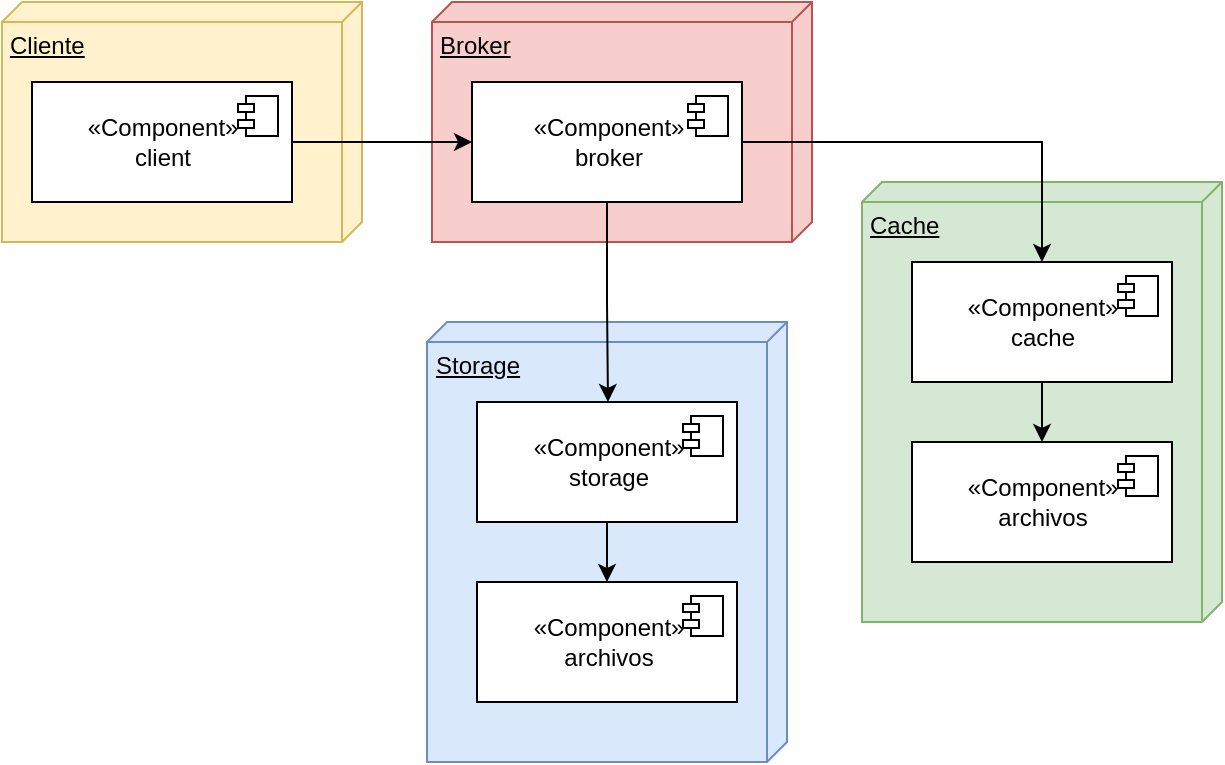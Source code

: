 <mxfile version="14.5.1" type="device" pages="3"><diagram id="8TX4p7atKp1qSiID9qYC" name="despliegue"><mxGraphModel dx="1420" dy="834" grid="1" gridSize="10" guides="1" tooltips="1" connect="1" arrows="1" fold="1" page="1" pageScale="1" pageWidth="850" pageHeight="1100" math="0" shadow="0"><root><mxCell id="XJRISN_2SwiGj17ay7-N-0"/><mxCell id="XJRISN_2SwiGj17ay7-N-1" parent="XJRISN_2SwiGj17ay7-N-0"/><mxCell id="6Hz3GxxloaSMe2XGLkPI-1" value="Cliente" style="verticalAlign=top;align=left;spacingTop=8;spacingLeft=2;spacingRight=12;shape=cube;size=10;direction=south;fontStyle=4;html=1;fillColor=#fff2cc;strokeColor=#d6b656;" parent="XJRISN_2SwiGj17ay7-N-1" vertex="1"><mxGeometry x="100" y="340" width="180" height="120" as="geometry"/></mxCell><mxCell id="6Hz3GxxloaSMe2XGLkPI-0" value="Broker" style="verticalAlign=top;align=left;spacingTop=8;spacingLeft=2;spacingRight=12;shape=cube;size=10;direction=south;fontStyle=4;html=1;fillColor=#f8cecc;strokeColor=#b85450;" parent="XJRISN_2SwiGj17ay7-N-1" vertex="1"><mxGeometry x="315" y="340" width="190" height="120" as="geometry"/></mxCell><mxCell id="V1Ts3zlfwZA3WVrB23fY-16" value="Storage" style="verticalAlign=top;align=left;spacingTop=8;spacingLeft=2;spacingRight=12;shape=cube;size=10;direction=south;fontStyle=4;html=1;fillColor=#dae8fc;strokeColor=#6c8ebf;" parent="XJRISN_2SwiGj17ay7-N-1" vertex="1"><mxGeometry x="312.5" y="500" width="180" height="220" as="geometry"/></mxCell><mxCell id="6Hz3GxxloaSMe2XGLkPI-3" value="Cache" style="verticalAlign=top;align=left;spacingTop=8;spacingLeft=2;spacingRight=12;shape=cube;size=10;direction=south;fontStyle=4;html=1;fillColor=#d5e8d4;strokeColor=#82b366;" parent="XJRISN_2SwiGj17ay7-N-1" vertex="1"><mxGeometry x="530" y="430" width="180" height="220" as="geometry"/></mxCell><mxCell id="V1Ts3zlfwZA3WVrB23fY-4" style="edgeStyle=orthogonalEdgeStyle;rounded=0;orthogonalLoop=1;jettySize=auto;html=1;" parent="XJRISN_2SwiGj17ay7-N-1" source="V1Ts3zlfwZA3WVrB23fY-0" target="V1Ts3zlfwZA3WVrB23fY-5" edge="1"><mxGeometry relative="1" as="geometry"><mxPoint x="640" y="500" as="targetPoint"/><Array as="points"><mxPoint x="620" y="410"/></Array></mxGeometry></mxCell><mxCell id="V1Ts3zlfwZA3WVrB23fY-22" style="edgeStyle=orthogonalEdgeStyle;rounded=0;orthogonalLoop=1;jettySize=auto;html=1;" parent="XJRISN_2SwiGj17ay7-N-1" source="V1Ts3zlfwZA3WVrB23fY-0" target="V1Ts3zlfwZA3WVrB23fY-17" edge="1"><mxGeometry relative="1" as="geometry"><Array as="points"><mxPoint x="403" y="490"/><mxPoint x="403" y="490"/></Array></mxGeometry></mxCell><mxCell id="V1Ts3zlfwZA3WVrB23fY-0" value="«Component»&lt;br&gt;broker" style="html=1;dropTarget=0;" parent="XJRISN_2SwiGj17ay7-N-1" vertex="1"><mxGeometry x="335" y="380" width="135" height="60" as="geometry"/></mxCell><mxCell id="V1Ts3zlfwZA3WVrB23fY-1" value="" style="shape=module;jettyWidth=8;jettyHeight=4;" parent="V1Ts3zlfwZA3WVrB23fY-0" vertex="1"><mxGeometry x="1" width="20" height="20" relative="1" as="geometry"><mxPoint x="-27" y="7" as="offset"/></mxGeometry></mxCell><mxCell id="V1Ts3zlfwZA3WVrB23fY-29" style="edgeStyle=orthogonalEdgeStyle;rounded=0;orthogonalLoop=1;jettySize=auto;html=1;" parent="XJRISN_2SwiGj17ay7-N-1" source="V1Ts3zlfwZA3WVrB23fY-5" target="V1Ts3zlfwZA3WVrB23fY-9" edge="1"><mxGeometry relative="1" as="geometry"><Array as="points"><mxPoint x="620" y="550"/><mxPoint x="620" y="550"/></Array></mxGeometry></mxCell><mxCell id="V1Ts3zlfwZA3WVrB23fY-5" value="«Component»&lt;br&gt;cache" style="html=1;dropTarget=0;" parent="XJRISN_2SwiGj17ay7-N-1" vertex="1"><mxGeometry x="555" y="470" width="130" height="60" as="geometry"/></mxCell><mxCell id="V1Ts3zlfwZA3WVrB23fY-6" value="" style="shape=module;jettyWidth=8;jettyHeight=4;" parent="V1Ts3zlfwZA3WVrB23fY-5" vertex="1"><mxGeometry x="1" width="20" height="20" relative="1" as="geometry"><mxPoint x="-27" y="7" as="offset"/></mxGeometry></mxCell><mxCell id="V1Ts3zlfwZA3WVrB23fY-9" value="«Component»&lt;br&gt;archivos" style="html=1;dropTarget=0;" parent="XJRISN_2SwiGj17ay7-N-1" vertex="1"><mxGeometry x="555" y="560" width="130" height="60" as="geometry"/></mxCell><mxCell id="V1Ts3zlfwZA3WVrB23fY-10" value="" style="shape=module;jettyWidth=8;jettyHeight=4;" parent="V1Ts3zlfwZA3WVrB23fY-9" vertex="1"><mxGeometry x="1" width="20" height="20" relative="1" as="geometry"><mxPoint x="-27" y="7" as="offset"/></mxGeometry></mxCell><mxCell id="V1Ts3zlfwZA3WVrB23fY-30" style="edgeStyle=orthogonalEdgeStyle;rounded=0;orthogonalLoop=1;jettySize=auto;html=1;" parent="XJRISN_2SwiGj17ay7-N-1" source="V1Ts3zlfwZA3WVrB23fY-17" target="V1Ts3zlfwZA3WVrB23fY-19" edge="1"><mxGeometry relative="1" as="geometry"><Array as="points"><mxPoint x="402.5" y="610"/><mxPoint x="402.5" y="610"/></Array></mxGeometry></mxCell><mxCell id="V1Ts3zlfwZA3WVrB23fY-17" value="«Component»&lt;br&gt;storage" style="html=1;dropTarget=0;" parent="XJRISN_2SwiGj17ay7-N-1" vertex="1"><mxGeometry x="337.5" y="540" width="130" height="60" as="geometry"/></mxCell><mxCell id="V1Ts3zlfwZA3WVrB23fY-18" value="" style="shape=module;jettyWidth=8;jettyHeight=4;" parent="V1Ts3zlfwZA3WVrB23fY-17" vertex="1"><mxGeometry x="1" width="20" height="20" relative="1" as="geometry"><mxPoint x="-27" y="7" as="offset"/></mxGeometry></mxCell><mxCell id="V1Ts3zlfwZA3WVrB23fY-19" value="«Component»&lt;br&gt;archivos" style="html=1;dropTarget=0;" parent="XJRISN_2SwiGj17ay7-N-1" vertex="1"><mxGeometry x="337.5" y="630" width="130" height="60" as="geometry"/></mxCell><mxCell id="V1Ts3zlfwZA3WVrB23fY-20" value="" style="shape=module;jettyWidth=8;jettyHeight=4;" parent="V1Ts3zlfwZA3WVrB23fY-19" vertex="1"><mxGeometry x="1" width="20" height="20" relative="1" as="geometry"><mxPoint x="-27" y="7" as="offset"/></mxGeometry></mxCell><mxCell id="V1Ts3zlfwZA3WVrB23fY-27" style="edgeStyle=orthogonalEdgeStyle;rounded=0;orthogonalLoop=1;jettySize=auto;html=1;" parent="XJRISN_2SwiGj17ay7-N-1" source="V1Ts3zlfwZA3WVrB23fY-25" target="V1Ts3zlfwZA3WVrB23fY-0" edge="1"><mxGeometry relative="1" as="geometry"><Array as="points"><mxPoint x="310" y="410"/><mxPoint x="310" y="410"/></Array></mxGeometry></mxCell><mxCell id="V1Ts3zlfwZA3WVrB23fY-25" value="«Component»&lt;br&gt;client" style="html=1;dropTarget=0;" parent="XJRISN_2SwiGj17ay7-N-1" vertex="1"><mxGeometry x="115" y="380" width="130" height="60" as="geometry"/></mxCell><mxCell id="V1Ts3zlfwZA3WVrB23fY-26" value="" style="shape=module;jettyWidth=8;jettyHeight=4;" parent="V1Ts3zlfwZA3WVrB23fY-25" vertex="1"><mxGeometry x="1" width="20" height="20" relative="1" as="geometry"><mxPoint x="-27" y="7" as="offset"/></mxGeometry></mxCell></root></mxGraphModel></diagram><diagram id="C5RBs43oDa-KdzZeNtuy" name="clases broker"><mxGraphModel dx="1420" dy="834" grid="1" gridSize="10" guides="1" tooltips="1" connect="1" arrows="1" fold="1" page="1" pageScale="1" pageWidth="827" pageHeight="1169" math="0" shadow="0"><root><mxCell id="WIyWlLk6GJQsqaUBKTNV-0"/><mxCell id="WIyWlLk6GJQsqaUBKTNV-1" parent="WIyWlLk6GJQsqaUBKTNV-0"/><mxCell id="9_9GQkjDegEvH9VTMbqd-5" style="edgeStyle=orthogonalEdgeStyle;rounded=0;orthogonalLoop=1;jettySize=auto;html=1;" parent="WIyWlLk6GJQsqaUBKTNV-1" source="vIc7xj4rk2cnjZC17Q60-1" target="OVAOzkoWuikx6KJuzb7N-18" edge="1"><mxGeometry relative="1" as="geometry"><mxPoint x="220.034" y="250" as="targetPoint"/><Array as="points"/></mxGeometry></mxCell><mxCell id="OVAOzkoWuikx6KJuzb7N-24" value="*" style="edgeLabel;html=1;align=center;verticalAlign=middle;resizable=0;points=[];" parent="9_9GQkjDegEvH9VTMbqd-5" vertex="1" connectable="0"><mxGeometry x="0.689" y="1" relative="1" as="geometry"><mxPoint x="-1" y="-7.37" as="offset"/></mxGeometry></mxCell><mxCell id="o_60wNgHZYVa5s2dWqQU-4" style="edgeStyle=orthogonalEdgeStyle;rounded=0;orthogonalLoop=1;jettySize=auto;html=1;" parent="WIyWlLk6GJQsqaUBKTNV-1" source="vIc7xj4rk2cnjZC17Q60-1" target="o_60wNgHZYVa5s2dWqQU-0" edge="1"><mxGeometry relative="1" as="geometry"/></mxCell><mxCell id="vIc7xj4rk2cnjZC17Q60-1" value="Broker" style="swimlane;fontStyle=1;align=center;verticalAlign=top;childLayout=stackLayout;horizontal=1;startSize=26;horizontalStack=0;resizeParent=1;resizeParentMax=0;resizeLast=0;collapsible=1;marginBottom=0;" parent="WIyWlLk6GJQsqaUBKTNV-1" vertex="1"><mxGeometry x="130" y="17" width="210" height="112" as="geometry"/></mxCell><mxCell id="vIc7xj4rk2cnjZC17Q60-2" value="+ field: type" style="text;strokeColor=none;fillColor=none;align=left;verticalAlign=top;spacingLeft=4;spacingRight=4;overflow=hidden;rotatable=0;points=[[0,0.5],[1,0.5]];portConstraint=eastwest;" parent="vIc7xj4rk2cnjZC17Q60-1" vertex="1"><mxGeometry y="26" width="210" height="26" as="geometry"/></mxCell><mxCell id="vIc7xj4rk2cnjZC17Q60-3" value="" style="line;strokeWidth=1;fillColor=none;align=left;verticalAlign=middle;spacingTop=-1;spacingLeft=3;spacingRight=3;rotatable=0;labelPosition=right;points=[];portConstraint=eastwest;" parent="vIc7xj4rk2cnjZC17Q60-1" vertex="1"><mxGeometry y="52" width="210" height="8" as="geometry"/></mxCell><mxCell id="vIc7xj4rk2cnjZC17Q60-4" value="+ proveerRecurso(identificador): File" style="text;strokeColor=none;fillColor=none;align=left;verticalAlign=top;spacingLeft=4;spacingRight=4;overflow=hidden;rotatable=0;points=[[0,0.5],[1,0.5]];portConstraint=eastwest;" parent="vIc7xj4rk2cnjZC17Q60-1" vertex="1"><mxGeometry y="60" width="210" height="26" as="geometry"/></mxCell><mxCell id="OVAOzkoWuikx6KJuzb7N-2" value="+ redirigirRecurso(identificador): void" style="text;strokeColor=none;fillColor=none;align=left;verticalAlign=top;spacingLeft=4;spacingRight=4;overflow=hidden;rotatable=0;points=[[0,0.5],[1,0.5]];portConstraint=eastwest;" parent="vIc7xj4rk2cnjZC17Q60-1" vertex="1"><mxGeometry y="86" width="210" height="26" as="geometry"/></mxCell><mxCell id="OVAOzkoWuikx6KJuzb7N-1" style="edgeStyle=orthogonalEdgeStyle;rounded=0;orthogonalLoop=1;jettySize=auto;html=1;startArrow=none;startFill=0;endArrow=classic;endFill=1;" parent="WIyWlLk6GJQsqaUBKTNV-1" source="o_60wNgHZYVa5s2dWqQU-0" target="HFZlMN7AqjBjPOlfmaqc-6" edge="1"><mxGeometry relative="1" as="geometry"/></mxCell><mxCell id="o_60wNgHZYVa5s2dWqQU-0" value="Comunicacion" style="swimlane;fontStyle=1;align=center;verticalAlign=top;childLayout=stackLayout;horizontal=1;startSize=26;horizontalStack=0;resizeParent=1;resizeParentMax=0;resizeLast=0;collapsible=1;marginBottom=0;" parent="WIyWlLk6GJQsqaUBKTNV-1" vertex="1"><mxGeometry x="386" y="30" width="254" height="86" as="geometry"/></mxCell><mxCell id="o_60wNgHZYVa5s2dWqQU-1" value="+ conexiones: list&lt;ReceptorComunicacion&gt;" style="text;strokeColor=none;fillColor=none;align=left;verticalAlign=top;spacingLeft=4;spacingRight=4;overflow=hidden;rotatable=0;points=[[0,0.5],[1,0.5]];portConstraint=eastwest;" parent="o_60wNgHZYVa5s2dWqQU-0" vertex="1"><mxGeometry y="26" width="254" height="26" as="geometry"/></mxCell><mxCell id="o_60wNgHZYVa5s2dWqQU-2" value="" style="line;strokeWidth=1;fillColor=none;align=left;verticalAlign=middle;spacingTop=-1;spacingLeft=3;spacingRight=3;rotatable=0;labelPosition=right;points=[];portConstraint=eastwest;" parent="o_60wNgHZYVa5s2dWqQU-0" vertex="1"><mxGeometry y="52" width="254" height="8" as="geometry"/></mxCell><mxCell id="o_60wNgHZYVa5s2dWqQU-3" value="+ pedirRecurso(identificador): File" style="text;strokeColor=none;fillColor=none;align=left;verticalAlign=top;spacingLeft=4;spacingRight=4;overflow=hidden;rotatable=0;points=[[0,0.5],[1,0.5]];portConstraint=eastwest;" parent="o_60wNgHZYVa5s2dWqQU-0" vertex="1"><mxGeometry y="60" width="254" height="26" as="geometry"/></mxCell><mxCell id="o_60wNgHZYVa5s2dWqQU-10" style="edgeStyle=orthogonalEdgeStyle;rounded=0;orthogonalLoop=1;jettySize=auto;html=1;endArrow=blockThin;endFill=0;" parent="WIyWlLk6GJQsqaUBKTNV-1" source="o_60wNgHZYVa5s2dWqQU-6" target="HFZlMN7AqjBjPOlfmaqc-11" edge="1"><mxGeometry relative="1" as="geometry"><Array as="points"><mxPoint x="850" y="310"/><mxPoint x="850" y="310"/></Array></mxGeometry></mxCell><mxCell id="OVAOzkoWuikx6KJuzb7N-17" style="edgeStyle=orthogonalEdgeStyle;rounded=0;orthogonalLoop=1;jettySize=auto;html=1;startArrow=none;startFill=0;endArrow=classic;endFill=1;" parent="WIyWlLk6GJQsqaUBKTNV-1" source="o_60wNgHZYVa5s2dWqQU-6" target="OVAOzkoWuikx6KJuzb7N-10" edge="1"><mxGeometry relative="1" as="geometry"/></mxCell><mxCell id="OVAOzkoWuikx6KJuzb7N-26" value="*" style="edgeLabel;html=1;align=center;verticalAlign=middle;resizable=0;points=[];" parent="OVAOzkoWuikx6KJuzb7N-17" vertex="1" connectable="0"><mxGeometry x="0.152" y="-1" relative="1" as="geometry"><mxPoint as="offset"/></mxGeometry></mxCell><mxCell id="o_60wNgHZYVa5s2dWqQU-6" value="Cache" style="swimlane;fontStyle=1;align=center;verticalAlign=top;childLayout=stackLayout;horizontal=1;startSize=26;horizontalStack=0;resizeParent=1;resizeParentMax=0;resizeLast=0;collapsible=1;marginBottom=0;" parent="WIyWlLk6GJQsqaUBKTNV-1" vertex="1"><mxGeometry x="840" y="330" width="210" height="86" as="geometry"/></mxCell><mxCell id="o_60wNgHZYVa5s2dWqQU-7" value="+ field: type" style="text;strokeColor=none;fillColor=none;align=left;verticalAlign=top;spacingLeft=4;spacingRight=4;overflow=hidden;rotatable=0;points=[[0,0.5],[1,0.5]];portConstraint=eastwest;" parent="o_60wNgHZYVa5s2dWqQU-6" vertex="1"><mxGeometry y="26" width="210" height="26" as="geometry"/></mxCell><mxCell id="o_60wNgHZYVa5s2dWqQU-8" value="" style="line;strokeWidth=1;fillColor=none;align=left;verticalAlign=middle;spacingTop=-1;spacingLeft=3;spacingRight=3;rotatable=0;labelPosition=right;points=[];portConstraint=eastwest;" parent="o_60wNgHZYVa5s2dWqQU-6" vertex="1"><mxGeometry y="52" width="210" height="8" as="geometry"/></mxCell><mxCell id="o_60wNgHZYVa5s2dWqQU-9" value="+ proveerRecurso(identificador): File" style="text;strokeColor=none;fillColor=none;align=left;verticalAlign=top;spacingLeft=4;spacingRight=4;overflow=hidden;rotatable=0;points=[[0,0.5],[1,0.5]];portConstraint=eastwest;" parent="o_60wNgHZYVa5s2dWqQU-6" vertex="1"><mxGeometry y="60" width="210" height="26" as="geometry"/></mxCell><mxCell id="HFZlMN7AqjBjPOlfmaqc-4" style="edgeStyle=orthogonalEdgeStyle;rounded=0;orthogonalLoop=1;jettySize=auto;html=1;startArrow=none;startFill=0;endArrow=blockThin;endFill=0;" parent="WIyWlLk6GJQsqaUBKTNV-1" source="HFZlMN7AqjBjPOlfmaqc-0" target="HFZlMN7AqjBjPOlfmaqc-11" edge="1"><mxGeometry relative="1" as="geometry"><Array as="points"><mxPoint x="790" y="310"/><mxPoint x="790" y="310"/></Array></mxGeometry></mxCell><mxCell id="OVAOzkoWuikx6KJuzb7N-16" style="edgeStyle=orthogonalEdgeStyle;rounded=0;orthogonalLoop=1;jettySize=auto;html=1;startArrow=none;startFill=0;endArrow=classic;endFill=1;" parent="WIyWlLk6GJQsqaUBKTNV-1" source="HFZlMN7AqjBjPOlfmaqc-0" target="OVAOzkoWuikx6KJuzb7N-4" edge="1"><mxGeometry relative="1" as="geometry"/></mxCell><mxCell id="OVAOzkoWuikx6KJuzb7N-25" value="*" style="edgeLabel;html=1;align=center;verticalAlign=middle;resizable=0;points=[];" parent="OVAOzkoWuikx6KJuzb7N-16" vertex="1" connectable="0"><mxGeometry x="0.269" relative="1" as="geometry"><mxPoint as="offset"/></mxGeometry></mxCell><mxCell id="HFZlMN7AqjBjPOlfmaqc-0" value="Permanente" style="swimlane;fontStyle=1;align=center;verticalAlign=top;childLayout=stackLayout;horizontal=1;startSize=26;horizontalStack=0;resizeParent=1;resizeParentMax=0;resizeLast=0;collapsible=1;marginBottom=0;" parent="WIyWlLk6GJQsqaUBKTNV-1" vertex="1"><mxGeometry x="590" y="330" width="210" height="86" as="geometry"/></mxCell><mxCell id="HFZlMN7AqjBjPOlfmaqc-1" value="+ field: type" style="text;strokeColor=none;fillColor=none;align=left;verticalAlign=top;spacingLeft=4;spacingRight=4;overflow=hidden;rotatable=0;points=[[0,0.5],[1,0.5]];portConstraint=eastwest;" parent="HFZlMN7AqjBjPOlfmaqc-0" vertex="1"><mxGeometry y="26" width="210" height="26" as="geometry"/></mxCell><mxCell id="HFZlMN7AqjBjPOlfmaqc-2" value="" style="line;strokeWidth=1;fillColor=none;align=left;verticalAlign=middle;spacingTop=-1;spacingLeft=3;spacingRight=3;rotatable=0;labelPosition=right;points=[];portConstraint=eastwest;" parent="HFZlMN7AqjBjPOlfmaqc-0" vertex="1"><mxGeometry y="52" width="210" height="8" as="geometry"/></mxCell><mxCell id="HFZlMN7AqjBjPOlfmaqc-5" value="+ proveerRecurso(identificador): File" style="text;strokeColor=none;fillColor=none;align=left;verticalAlign=top;spacingLeft=4;spacingRight=4;overflow=hidden;rotatable=0;points=[[0,0.5],[1,0.5]];portConstraint=eastwest;" parent="HFZlMN7AqjBjPOlfmaqc-0" vertex="1"><mxGeometry y="60" width="210" height="26" as="geometry"/></mxCell><mxCell id="HFZlMN7AqjBjPOlfmaqc-6" value="ReceptorComunicacion" style="swimlane;fontStyle=1;align=center;verticalAlign=top;childLayout=stackLayout;horizontal=1;startSize=26;horizontalStack=0;resizeParent=1;resizeParentMax=0;resizeLast=0;collapsible=1;marginBottom=0;" parent="WIyWlLk6GJQsqaUBKTNV-1" vertex="1"><mxGeometry x="710" y="30" width="210" height="86" as="geometry"/></mxCell><mxCell id="HFZlMN7AqjBjPOlfmaqc-7" value="+ conexion: ip?" style="text;strokeColor=none;fillColor=none;align=left;verticalAlign=top;spacingLeft=4;spacingRight=4;overflow=hidden;rotatable=0;points=[[0,0.5],[1,0.5]];portConstraint=eastwest;" parent="HFZlMN7AqjBjPOlfmaqc-6" vertex="1"><mxGeometry y="26" width="210" height="26" as="geometry"/></mxCell><mxCell id="HFZlMN7AqjBjPOlfmaqc-9" value="" style="line;strokeWidth=1;fillColor=none;align=left;verticalAlign=middle;spacingTop=-1;spacingLeft=3;spacingRight=3;rotatable=0;labelPosition=right;points=[];portConstraint=eastwest;" parent="HFZlMN7AqjBjPOlfmaqc-6" vertex="1"><mxGeometry y="52" width="210" height="8" as="geometry"/></mxCell><mxCell id="HFZlMN7AqjBjPOlfmaqc-10" value="+ pedirRecurso(identificador): File" style="text;strokeColor=none;fillColor=none;align=left;verticalAlign=top;spacingLeft=4;spacingRight=4;overflow=hidden;rotatable=0;points=[[0,0.5],[1,0.5]];portConstraint=eastwest;" parent="HFZlMN7AqjBjPOlfmaqc-6" vertex="1"><mxGeometry y="60" width="210" height="26" as="geometry"/></mxCell><mxCell id="HFZlMN7AqjBjPOlfmaqc-16" style="edgeStyle=orthogonalEdgeStyle;rounded=0;orthogonalLoop=1;jettySize=auto;html=1;" parent="WIyWlLk6GJQsqaUBKTNV-1" source="HFZlMN7AqjBjPOlfmaqc-11" target="HFZlMN7AqjBjPOlfmaqc-6" edge="1"><mxGeometry relative="1" as="geometry"><Array as="points"><mxPoint x="817" y="170"/><mxPoint x="817" y="170"/></Array></mxGeometry></mxCell><mxCell id="HFZlMN7AqjBjPOlfmaqc-11" value="Almacenamiento" style="swimlane;fontStyle=1;align=center;verticalAlign=top;childLayout=stackLayout;horizontal=1;startSize=26;horizontalStack=0;resizeParent=1;resizeParentMax=0;resizeLast=0;collapsible=1;marginBottom=0;" parent="WIyWlLk6GJQsqaUBKTNV-1" vertex="1"><mxGeometry x="710" y="180" width="210" height="86" as="geometry"/></mxCell><mxCell id="HFZlMN7AqjBjPOlfmaqc-12" value="+ ubicacion: type" style="text;strokeColor=none;fillColor=none;align=left;verticalAlign=top;spacingLeft=4;spacingRight=4;overflow=hidden;rotatable=0;points=[[0,0.5],[1,0.5]];portConstraint=eastwest;" parent="HFZlMN7AqjBjPOlfmaqc-11" vertex="1"><mxGeometry y="26" width="210" height="26" as="geometry"/></mxCell><mxCell id="HFZlMN7AqjBjPOlfmaqc-13" value="" style="line;strokeWidth=1;fillColor=none;align=left;verticalAlign=middle;spacingTop=-1;spacingLeft=3;spacingRight=3;rotatable=0;labelPosition=right;points=[];portConstraint=eastwest;" parent="HFZlMN7AqjBjPOlfmaqc-11" vertex="1"><mxGeometry y="52" width="210" height="8" as="geometry"/></mxCell><mxCell id="HFZlMN7AqjBjPOlfmaqc-14" value="+ proveerRecurso(identificador): File" style="text;strokeColor=none;fillColor=none;align=left;verticalAlign=top;spacingLeft=4;spacingRight=4;overflow=hidden;rotatable=0;points=[[0,0.5],[1,0.5]];portConstraint=eastwest;" parent="HFZlMN7AqjBjPOlfmaqc-11" vertex="1"><mxGeometry y="60" width="210" height="26" as="geometry"/></mxCell><mxCell id="OVAOzkoWuikx6KJuzb7N-4" value="Dato" style="swimlane;fontStyle=1;align=center;verticalAlign=top;childLayout=stackLayout;horizontal=1;startSize=26;horizontalStack=0;resizeParent=1;resizeParentMax=0;resizeLast=0;collapsible=1;marginBottom=0;" parent="WIyWlLk6GJQsqaUBKTNV-1" vertex="1"><mxGeometry x="590" y="460" width="210" height="78" as="geometry"/></mxCell><mxCell id="OVAOzkoWuikx6KJuzb7N-5" value="+ id: number" style="text;strokeColor=none;fillColor=none;align=left;verticalAlign=top;spacingLeft=4;spacingRight=4;overflow=hidden;rotatable=0;points=[[0,0.5],[1,0.5]];portConstraint=eastwest;" parent="OVAOzkoWuikx6KJuzb7N-4" vertex="1"><mxGeometry y="26" width="210" height="26" as="geometry"/></mxCell><mxCell id="OVAOzkoWuikx6KJuzb7N-8" value="+ archivo: File" style="text;strokeColor=none;fillColor=none;align=left;verticalAlign=top;spacingLeft=4;spacingRight=4;overflow=hidden;rotatable=0;points=[[0,0.5],[1,0.5]];portConstraint=eastwest;" parent="OVAOzkoWuikx6KJuzb7N-4" vertex="1"><mxGeometry y="52" width="210" height="26" as="geometry"/></mxCell><mxCell id="OVAOzkoWuikx6KJuzb7N-10" value="Temp" style="swimlane;fontStyle=1;align=center;verticalAlign=top;childLayout=stackLayout;horizontal=1;startSize=26;horizontalStack=0;resizeParent=1;resizeParentMax=0;resizeLast=0;collapsible=1;marginBottom=0;" parent="WIyWlLk6GJQsqaUBKTNV-1" vertex="1"><mxGeometry x="840" y="460" width="210" height="104" as="geometry"/></mxCell><mxCell id="OVAOzkoWuikx6KJuzb7N-11" value="+ id: number" style="text;strokeColor=none;fillColor=none;align=left;verticalAlign=top;spacingLeft=4;spacingRight=4;overflow=hidden;rotatable=0;points=[[0,0.5],[1,0.5]];portConstraint=eastwest;" parent="OVAOzkoWuikx6KJuzb7N-10" vertex="1"><mxGeometry y="26" width="210" height="26" as="geometry"/></mxCell><mxCell id="OVAOzkoWuikx6KJuzb7N-12" value="+ archivo: File" style="text;strokeColor=none;fillColor=none;align=left;verticalAlign=top;spacingLeft=4;spacingRight=4;overflow=hidden;rotatable=0;points=[[0,0.5],[1,0.5]];portConstraint=eastwest;" parent="OVAOzkoWuikx6KJuzb7N-10" vertex="1"><mxGeometry y="52" width="210" height="26" as="geometry"/></mxCell><mxCell id="OVAOzkoWuikx6KJuzb7N-15" value="+ ttl: number" style="text;strokeColor=none;fillColor=none;align=left;verticalAlign=top;spacingLeft=4;spacingRight=4;overflow=hidden;rotatable=0;points=[[0,0.5],[1,0.5]];portConstraint=eastwest;" parent="OVAOzkoWuikx6KJuzb7N-10" vertex="1"><mxGeometry y="78" width="210" height="26" as="geometry"/></mxCell><mxCell id="OVAOzkoWuikx6KJuzb7N-18" value="Recurso" style="swimlane;fontStyle=1;align=center;verticalAlign=top;childLayout=stackLayout;horizontal=1;startSize=26;horizontalStack=0;resizeParent=1;resizeParentMax=0;resizeLast=0;collapsible=1;marginBottom=0;" parent="WIyWlLk6GJQsqaUBKTNV-1" vertex="1"><mxGeometry x="150" y="210" width="170" height="78" as="geometry"/></mxCell><mxCell id="OVAOzkoWuikx6KJuzb7N-19" value="+ id: number" style="text;strokeColor=none;fillColor=none;align=left;verticalAlign=top;spacingLeft=4;spacingRight=4;overflow=hidden;rotatable=0;points=[[0,0.5],[1,0.5]];portConstraint=eastwest;" parent="OVAOzkoWuikx6KJuzb7N-18" vertex="1"><mxGeometry y="26" width="170" height="26" as="geometry"/></mxCell><mxCell id="OVAOzkoWuikx6KJuzb7N-22" value="+ ubicacion: list&lt;ip, distancia&gt;" style="text;strokeColor=none;fillColor=none;align=left;verticalAlign=top;spacingLeft=4;spacingRight=4;overflow=hidden;rotatable=0;points=[[0,0.5],[1,0.5]];portConstraint=eastwest;" parent="OVAOzkoWuikx6KJuzb7N-18" vertex="1"><mxGeometry y="52" width="170" height="26" as="geometry"/></mxCell></root></mxGraphModel></diagram><diagram id="6oCYvW3dxXnXXJaW4Dru" name="comunicacion"><mxGraphModel dx="1420" dy="1934" grid="1" gridSize="10" guides="1" tooltips="1" connect="1" arrows="1" fold="1" page="1" pageScale="1" pageWidth="850" pageHeight="1100" math="0" shadow="0"><root><mxCell id="QIIFPiGj145j92qiSm_z-0"/><mxCell id="QIIFPiGj145j92qiSm_z-1" parent="QIIFPiGj145j92qiSm_z-0"/><mxCell id="QIIFPiGj145j92qiSm_z-20" style="edgeStyle=orthogonalEdgeStyle;rounded=0;orthogonalLoop=1;jettySize=auto;html=1;entryX=0.5;entryY=1;entryDx=0;entryDy=0;" parent="QIIFPiGj145j92qiSm_z-1" source="QIIFPiGj145j92qiSm_z-11" target="QIIFPiGj145j92qiSm_z-16" edge="1"><mxGeometry relative="1" as="geometry"><Array as="points"><mxPoint x="615" y="360"/><mxPoint x="175" y="360"/></Array></mxGeometry></mxCell><mxCell id="QIIFPiGj145j92qiSm_z-21" value="File" style="edgeLabel;html=1;align=center;verticalAlign=middle;resizable=0;points=[];" parent="QIIFPiGj145j92qiSm_z-20" vertex="1" connectable="0"><mxGeometry x="-0.048" relative="1" as="geometry"><mxPoint as="offset"/></mxGeometry></mxCell><mxCell id="QIIFPiGj145j92qiSm_z-11" value="«Component»&lt;br&gt;cache/storage" style="html=1;dropTarget=0;" parent="QIIFPiGj145j92qiSm_z-1" vertex="1"><mxGeometry x="550" y="270" width="130" height="60" as="geometry"/></mxCell><mxCell id="QIIFPiGj145j92qiSm_z-12" value="" style="shape=module;jettyWidth=8;jettyHeight=4;" parent="QIIFPiGj145j92qiSm_z-11" vertex="1"><mxGeometry x="1" width="20" height="20" relative="1" as="geometry"><mxPoint x="-27" y="7" as="offset"/></mxGeometry></mxCell><mxCell id="QIIFPiGj145j92qiSm_z-18" style="edgeStyle=orthogonalEdgeStyle;rounded=0;orthogonalLoop=1;jettySize=auto;html=1;" parent="QIIFPiGj145j92qiSm_z-1" source="QIIFPiGj145j92qiSm_z-16" target="QIIFPiGj145j92qiSm_z-11" edge="1"><mxGeometry relative="1" as="geometry"><Array as="points"><mxPoint x="175" y="240"/></Array></mxGeometry></mxCell><mxCell id="QIIFPiGj145j92qiSm_z-19" value="GET: ID" style="edgeLabel;html=1;align=center;verticalAlign=middle;resizable=0;points=[];" parent="QIIFPiGj145j92qiSm_z-18" vertex="1" connectable="0"><mxGeometry x="0.043" y="2" relative="1" as="geometry"><mxPoint as="offset"/></mxGeometry></mxCell><mxCell id="QIIFPiGj145j92qiSm_z-16" value="«Component»&lt;br&gt;Broker" style="html=1;dropTarget=0;" parent="QIIFPiGj145j92qiSm_z-1" vertex="1"><mxGeometry x="110" y="270" width="130" height="60" as="geometry"/></mxCell><mxCell id="QIIFPiGj145j92qiSm_z-17" value="" style="shape=module;jettyWidth=8;jettyHeight=4;" parent="QIIFPiGj145j92qiSm_z-16" vertex="1"><mxGeometry x="1" width="20" height="20" relative="1" as="geometry"><mxPoint x="-27" y="7" as="offset"/></mxGeometry></mxCell><mxCell id="QIIFPiGj145j92qiSm_z-22" style="edgeStyle=orthogonalEdgeStyle;rounded=0;orthogonalLoop=1;jettySize=auto;html=1;entryX=0.5;entryY=1;entryDx=0;entryDy=0;" parent="QIIFPiGj145j92qiSm_z-1" source="QIIFPiGj145j92qiSm_z-24" target="QIIFPiGj145j92qiSm_z-28" edge="1"><mxGeometry relative="1" as="geometry"><Array as="points"><mxPoint x="615" y="530"/><mxPoint x="175" y="530"/></Array></mxGeometry></mxCell><mxCell id="QIIFPiGj145j92qiSm_z-23" value="ID" style="edgeLabel;html=1;align=center;verticalAlign=middle;resizable=0;points=[];" parent="QIIFPiGj145j92qiSm_z-22" vertex="1" connectable="0"><mxGeometry x="-0.048" relative="1" as="geometry"><mxPoint as="offset"/></mxGeometry></mxCell><mxCell id="QIIFPiGj145j92qiSm_z-24" value="«Component»&lt;br&gt;cache/storage" style="html=1;dropTarget=0;" parent="QIIFPiGj145j92qiSm_z-1" vertex="1"><mxGeometry x="550" y="439.97" width="130" height="60" as="geometry"/></mxCell><mxCell id="QIIFPiGj145j92qiSm_z-25" value="" style="shape=module;jettyWidth=8;jettyHeight=4;" parent="QIIFPiGj145j92qiSm_z-24" vertex="1"><mxGeometry x="1" width="20" height="20" relative="1" as="geometry"><mxPoint x="-27" y="7" as="offset"/></mxGeometry></mxCell><mxCell id="QIIFPiGj145j92qiSm_z-26" style="edgeStyle=orthogonalEdgeStyle;rounded=0;orthogonalLoop=1;jettySize=auto;html=1;" parent="QIIFPiGj145j92qiSm_z-1" source="QIIFPiGj145j92qiSm_z-28" target="QIIFPiGj145j92qiSm_z-24" edge="1"><mxGeometry relative="1" as="geometry"><Array as="points"><mxPoint x="175" y="409.97"/></Array></mxGeometry></mxCell><mxCell id="QIIFPiGj145j92qiSm_z-27" value="PUT: File" style="edgeLabel;html=1;align=center;verticalAlign=middle;resizable=0;points=[];" parent="QIIFPiGj145j92qiSm_z-26" vertex="1" connectable="0"><mxGeometry x="0.043" y="2" relative="1" as="geometry"><mxPoint as="offset"/></mxGeometry></mxCell><mxCell id="QIIFPiGj145j92qiSm_z-28" value="«Component»&lt;br&gt;Broker" style="html=1;dropTarget=0;" parent="QIIFPiGj145j92qiSm_z-1" vertex="1"><mxGeometry x="110" y="439.97" width="130" height="60" as="geometry"/></mxCell><mxCell id="QIIFPiGj145j92qiSm_z-29" value="" style="shape=module;jettyWidth=8;jettyHeight=4;" parent="QIIFPiGj145j92qiSm_z-28" vertex="1"><mxGeometry x="1" width="20" height="20" relative="1" as="geometry"><mxPoint x="-27" y="7" as="offset"/></mxGeometry></mxCell><mxCell id="QIIFPiGj145j92qiSm_z-30" style="edgeStyle=orthogonalEdgeStyle;rounded=0;orthogonalLoop=1;jettySize=auto;html=1;entryX=0.5;entryY=1;entryDx=0;entryDy=0;" parent="QIIFPiGj145j92qiSm_z-1" source="QIIFPiGj145j92qiSm_z-32" target="QIIFPiGj145j92qiSm_z-36" edge="1"><mxGeometry relative="1" as="geometry"><Array as="points"><mxPoint x="615" y="680.03"/><mxPoint x="175" y="680.03"/></Array></mxGeometry></mxCell><mxCell id="QIIFPiGj145j92qiSm_z-31" value="list&amp;lt;ID&amp;gt;" style="edgeLabel;html=1;align=center;verticalAlign=middle;resizable=0;points=[];" parent="QIIFPiGj145j92qiSm_z-30" vertex="1" connectable="0"><mxGeometry x="-0.048" relative="1" as="geometry"><mxPoint as="offset"/></mxGeometry></mxCell><mxCell id="QIIFPiGj145j92qiSm_z-32" value="«Component»&lt;br&gt;cache/storage" style="html=1;dropTarget=0;" parent="QIIFPiGj145j92qiSm_z-1" vertex="1"><mxGeometry x="550" y="590" width="130" height="60" as="geometry"/></mxCell><mxCell id="QIIFPiGj145j92qiSm_z-33" value="" style="shape=module;jettyWidth=8;jettyHeight=4;" parent="QIIFPiGj145j92qiSm_z-32" vertex="1"><mxGeometry x="1" width="20" height="20" relative="1" as="geometry"><mxPoint x="-27" y="7" as="offset"/></mxGeometry></mxCell><mxCell id="QIIFPiGj145j92qiSm_z-34" style="edgeStyle=orthogonalEdgeStyle;rounded=0;orthogonalLoop=1;jettySize=auto;html=1;" parent="QIIFPiGj145j92qiSm_z-1" source="QIIFPiGj145j92qiSm_z-36" target="QIIFPiGj145j92qiSm_z-32" edge="1"><mxGeometry relative="1" as="geometry"><Array as="points"><mxPoint x="175" y="560"/></Array></mxGeometry></mxCell><mxCell id="QIIFPiGj145j92qiSm_z-35" value="GET: ALL" style="edgeLabel;html=1;align=center;verticalAlign=middle;resizable=0;points=[];" parent="QIIFPiGj145j92qiSm_z-34" vertex="1" connectable="0"><mxGeometry x="0.043" y="2" relative="1" as="geometry"><mxPoint as="offset"/></mxGeometry></mxCell><mxCell id="QIIFPiGj145j92qiSm_z-36" value="«Component»&lt;br&gt;Broker" style="html=1;dropTarget=0;" parent="QIIFPiGj145j92qiSm_z-1" vertex="1"><mxGeometry x="110" y="590" width="130" height="60" as="geometry"/></mxCell><mxCell id="QIIFPiGj145j92qiSm_z-37" value="" style="shape=module;jettyWidth=8;jettyHeight=4;" parent="QIIFPiGj145j92qiSm_z-36" vertex="1"><mxGeometry x="1" width="20" height="20" relative="1" as="geometry"><mxPoint x="-27" y="7" as="offset"/></mxGeometry></mxCell><mxCell id="QIIFPiGj145j92qiSm_z-42" style="edgeStyle=orthogonalEdgeStyle;rounded=0;orthogonalLoop=1;jettySize=auto;html=1;entryX=0.5;entryY=0;entryDx=0;entryDy=0;" parent="QIIFPiGj145j92qiSm_z-1" source="QIIFPiGj145j92qiSm_z-38" target="QIIFPiGj145j92qiSm_z-40" edge="1"><mxGeometry relative="1" as="geometry"><Array as="points"><mxPoint x="175" y="730"/><mxPoint x="615" y="730"/></Array></mxGeometry></mxCell><mxCell id="QIIFPiGj145j92qiSm_z-43" value="DELETE: ID" style="edgeLabel;html=1;align=center;verticalAlign=middle;resizable=0;points=[];" parent="QIIFPiGj145j92qiSm_z-42" vertex="1" connectable="0"><mxGeometry x="0.045" relative="1" as="geometry"><mxPoint as="offset"/></mxGeometry></mxCell><mxCell id="QIIFPiGj145j92qiSm_z-38" value="«Component»&lt;br&gt;cache/storage" style="html=1;dropTarget=0;" parent="QIIFPiGj145j92qiSm_z-1" vertex="1"><mxGeometry x="110" y="750" width="130" height="60" as="geometry"/></mxCell><mxCell id="QIIFPiGj145j92qiSm_z-39" value="" style="shape=module;jettyWidth=8;jettyHeight=4;" parent="QIIFPiGj145j92qiSm_z-38" vertex="1"><mxGeometry x="1" width="20" height="20" relative="1" as="geometry"><mxPoint x="-27" y="7" as="offset"/></mxGeometry></mxCell><mxCell id="QIIFPiGj145j92qiSm_z-40" value="«Component»&lt;br&gt;Broker" style="html=1;dropTarget=0;" parent="QIIFPiGj145j92qiSm_z-1" vertex="1"><mxGeometry x="550" y="750" width="130" height="60" as="geometry"/></mxCell><mxCell id="QIIFPiGj145j92qiSm_z-41" value="" style="shape=module;jettyWidth=8;jettyHeight=4;" parent="QIIFPiGj145j92qiSm_z-40" vertex="1"><mxGeometry x="1" width="20" height="20" relative="1" as="geometry"><mxPoint x="-27" y="7" as="offset"/></mxGeometry></mxCell><mxCell id="K7pYC03Olbsq_TtKNUeh-0" style="edgeStyle=orthogonalEdgeStyle;rounded=0;orthogonalLoop=1;jettySize=auto;html=1;entryX=0.5;entryY=1;entryDx=0;entryDy=0;" edge="1" parent="QIIFPiGj145j92qiSm_z-1" source="K7pYC03Olbsq_TtKNUeh-2" target="K7pYC03Olbsq_TtKNUeh-6"><mxGeometry relative="1" as="geometry"><Array as="points"><mxPoint x="615" y="170"/><mxPoint x="175" y="170"/></Array></mxGeometry></mxCell><mxCell id="K7pYC03Olbsq_TtKNUeh-1" value="list&amp;lt;ID&amp;gt;" style="edgeLabel;html=1;align=center;verticalAlign=middle;resizable=0;points=[];" vertex="1" connectable="0" parent="K7pYC03Olbsq_TtKNUeh-0"><mxGeometry x="-0.048" relative="1" as="geometry"><mxPoint as="offset"/></mxGeometry></mxCell><mxCell id="K7pYC03Olbsq_TtKNUeh-2" value="«Component»&lt;br&gt;broker" style="html=1;dropTarget=0;" vertex="1" parent="QIIFPiGj145j92qiSm_z-1"><mxGeometry x="550" y="80" width="130" height="60" as="geometry"/></mxCell><mxCell id="K7pYC03Olbsq_TtKNUeh-3" value="" style="shape=module;jettyWidth=8;jettyHeight=4;" vertex="1" parent="K7pYC03Olbsq_TtKNUeh-2"><mxGeometry x="1" width="20" height="20" relative="1" as="geometry"><mxPoint x="-27" y="7" as="offset"/></mxGeometry></mxCell><mxCell id="K7pYC03Olbsq_TtKNUeh-4" style="edgeStyle=orthogonalEdgeStyle;rounded=0;orthogonalLoop=1;jettySize=auto;html=1;" edge="1" parent="QIIFPiGj145j92qiSm_z-1" source="K7pYC03Olbsq_TtKNUeh-6" target="K7pYC03Olbsq_TtKNUeh-2"><mxGeometry relative="1" as="geometry"><Array as="points"><mxPoint x="175" y="50"/></Array></mxGeometry></mxCell><mxCell id="K7pYC03Olbsq_TtKNUeh-5" value="GET: all" style="edgeLabel;html=1;align=center;verticalAlign=middle;resizable=0;points=[];" vertex="1" connectable="0" parent="K7pYC03Olbsq_TtKNUeh-4"><mxGeometry x="0.043" y="2" relative="1" as="geometry"><mxPoint as="offset"/></mxGeometry></mxCell><mxCell id="K7pYC03Olbsq_TtKNUeh-6" value="«Component»&lt;br&gt;Cliente" style="html=1;dropTarget=0;" vertex="1" parent="QIIFPiGj145j92qiSm_z-1"><mxGeometry x="110" y="80" width="130" height="60" as="geometry"/></mxCell><mxCell id="K7pYC03Olbsq_TtKNUeh-7" value="" style="shape=module;jettyWidth=8;jettyHeight=4;" vertex="1" parent="K7pYC03Olbsq_TtKNUeh-6"><mxGeometry x="1" width="20" height="20" relative="1" as="geometry"><mxPoint x="-27" y="7" as="offset"/></mxGeometry></mxCell><mxCell id="K7pYC03Olbsq_TtKNUeh-8" style="edgeStyle=orthogonalEdgeStyle;rounded=0;orthogonalLoop=1;jettySize=auto;html=1;entryX=0.5;entryY=1;entryDx=0;entryDy=0;" edge="1" parent="QIIFPiGj145j92qiSm_z-1" source="K7pYC03Olbsq_TtKNUeh-10" target="K7pYC03Olbsq_TtKNUeh-14"><mxGeometry relative="1" as="geometry"><Array as="points"><mxPoint x="615" y="10"/><mxPoint x="175" y="10"/></Array></mxGeometry></mxCell><mxCell id="K7pYC03Olbsq_TtKNUeh-9" value="File" style="edgeLabel;html=1;align=center;verticalAlign=middle;resizable=0;points=[];" vertex="1" connectable="0" parent="K7pYC03Olbsq_TtKNUeh-8"><mxGeometry x="-0.048" relative="1" as="geometry"><mxPoint as="offset"/></mxGeometry></mxCell><mxCell id="K7pYC03Olbsq_TtKNUeh-10" value="«Component»&lt;br&gt;broker" style="html=1;dropTarget=0;" vertex="1" parent="QIIFPiGj145j92qiSm_z-1"><mxGeometry x="550" y="-80" width="130" height="60" as="geometry"/></mxCell><mxCell id="K7pYC03Olbsq_TtKNUeh-11" value="" style="shape=module;jettyWidth=8;jettyHeight=4;" vertex="1" parent="K7pYC03Olbsq_TtKNUeh-10"><mxGeometry x="1" width="20" height="20" relative="1" as="geometry"><mxPoint x="-27" y="7" as="offset"/></mxGeometry></mxCell><mxCell id="K7pYC03Olbsq_TtKNUeh-12" style="edgeStyle=orthogonalEdgeStyle;rounded=0;orthogonalLoop=1;jettySize=auto;html=1;" edge="1" parent="QIIFPiGj145j92qiSm_z-1" source="K7pYC03Olbsq_TtKNUeh-14" target="K7pYC03Olbsq_TtKNUeh-10"><mxGeometry relative="1" as="geometry"><Array as="points"><mxPoint x="175" y="-110"/></Array></mxGeometry></mxCell><mxCell id="K7pYC03Olbsq_TtKNUeh-13" value="GET: ID" style="edgeLabel;html=1;align=center;verticalAlign=middle;resizable=0;points=[];" vertex="1" connectable="0" parent="K7pYC03Olbsq_TtKNUeh-12"><mxGeometry x="0.043" y="2" relative="1" as="geometry"><mxPoint as="offset"/></mxGeometry></mxCell><mxCell id="K7pYC03Olbsq_TtKNUeh-14" value="«Component»&lt;br&gt;Cliente" style="html=1;dropTarget=0;" vertex="1" parent="QIIFPiGj145j92qiSm_z-1"><mxGeometry x="110" y="-80" width="130" height="60" as="geometry"/></mxCell><mxCell id="K7pYC03Olbsq_TtKNUeh-15" value="" style="shape=module;jettyWidth=8;jettyHeight=4;" vertex="1" parent="K7pYC03Olbsq_TtKNUeh-14"><mxGeometry x="1" width="20" height="20" relative="1" as="geometry"><mxPoint x="-27" y="7" as="offset"/></mxGeometry></mxCell></root></mxGraphModel></diagram></mxfile>